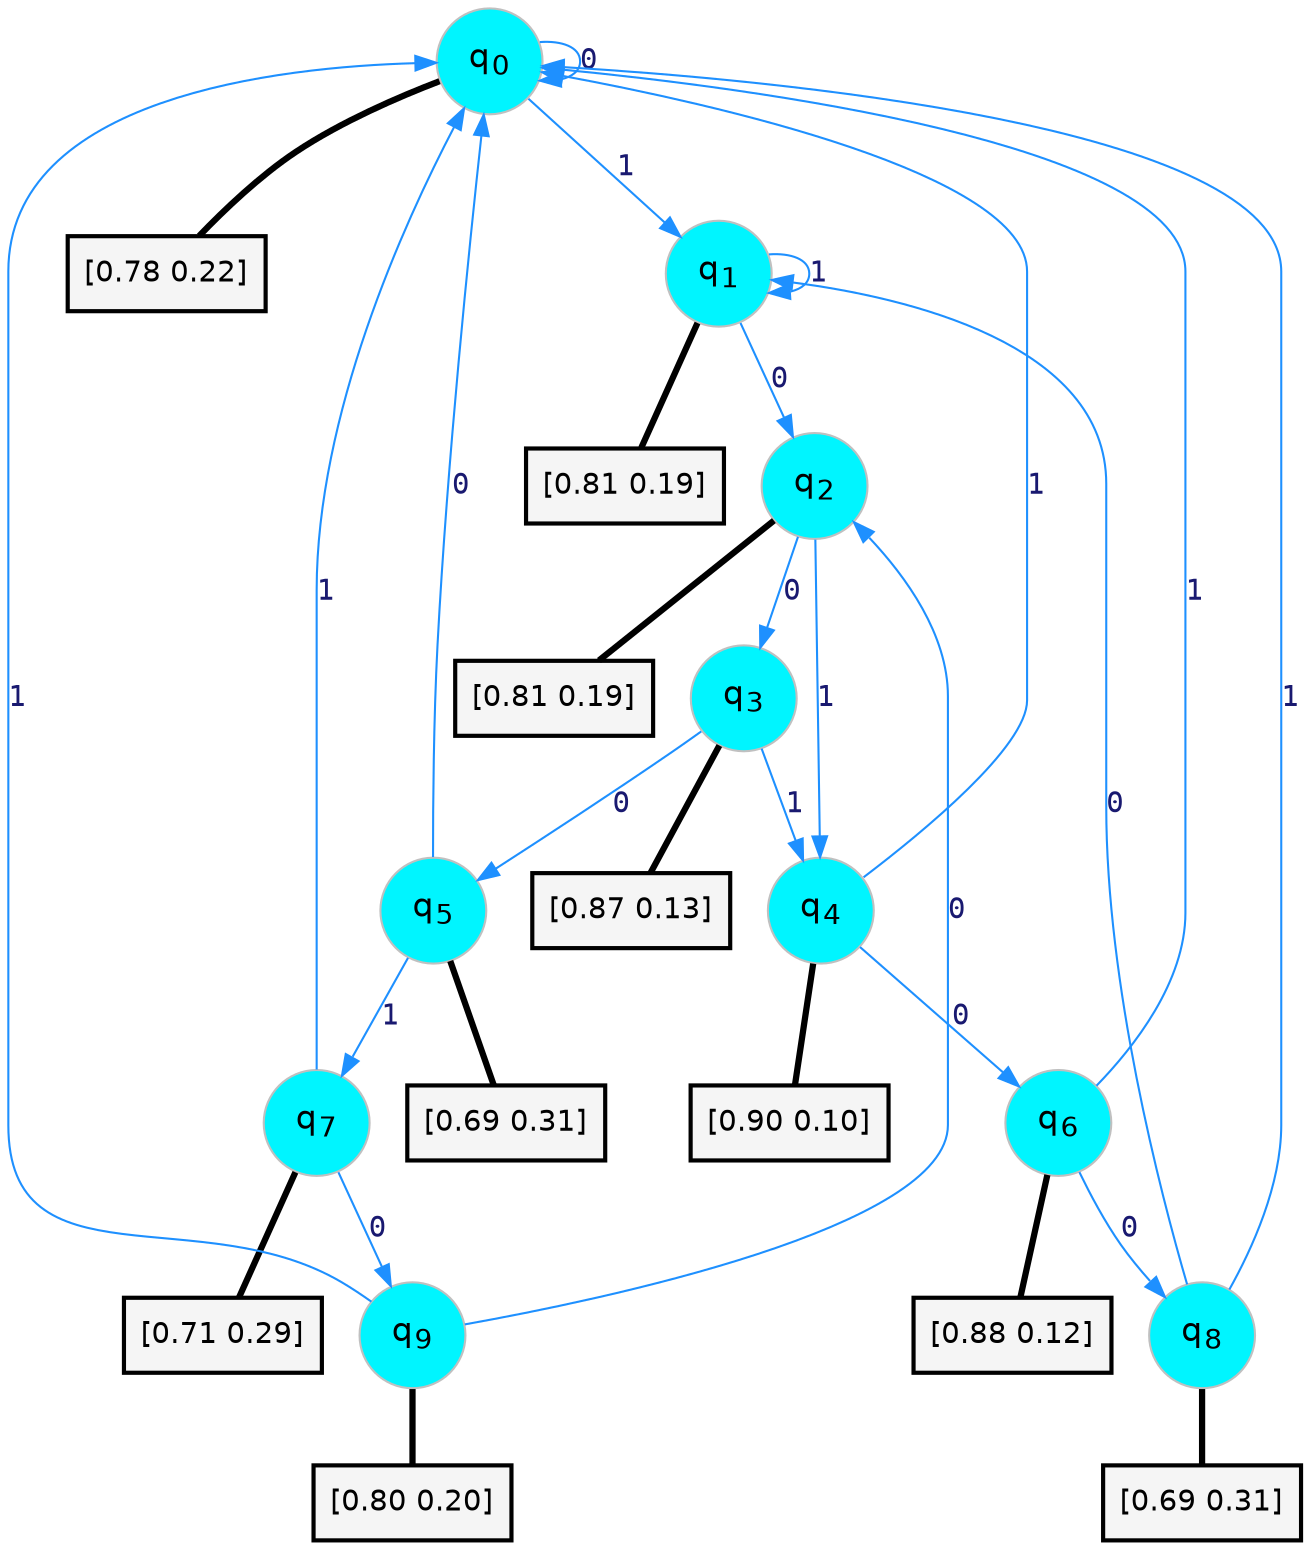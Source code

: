 digraph G {
graph [
bgcolor=transparent, dpi=300, rankdir=TD, size="40,25"];
node [
color=gray, fillcolor=turquoise1, fontcolor=black, fontname=Helvetica, fontsize=16, fontweight=bold, shape=circle, style=filled];
edge [
arrowsize=1, color=dodgerblue1, fontcolor=midnightblue, fontname=courier, fontweight=bold, penwidth=1, style=solid, weight=20];
0[label=<q<SUB>0</SUB>>];
1[label=<q<SUB>1</SUB>>];
2[label=<q<SUB>2</SUB>>];
3[label=<q<SUB>3</SUB>>];
4[label=<q<SUB>4</SUB>>];
5[label=<q<SUB>5</SUB>>];
6[label=<q<SUB>6</SUB>>];
7[label=<q<SUB>7</SUB>>];
8[label=<q<SUB>8</SUB>>];
9[label=<q<SUB>9</SUB>>];
10[label="[0.78 0.22]", shape=box,fontcolor=black, fontname=Helvetica, fontsize=14, penwidth=2, fillcolor=whitesmoke,color=black];
11[label="[0.81 0.19]", shape=box,fontcolor=black, fontname=Helvetica, fontsize=14, penwidth=2, fillcolor=whitesmoke,color=black];
12[label="[0.81 0.19]", shape=box,fontcolor=black, fontname=Helvetica, fontsize=14, penwidth=2, fillcolor=whitesmoke,color=black];
13[label="[0.87 0.13]", shape=box,fontcolor=black, fontname=Helvetica, fontsize=14, penwidth=2, fillcolor=whitesmoke,color=black];
14[label="[0.90 0.10]", shape=box,fontcolor=black, fontname=Helvetica, fontsize=14, penwidth=2, fillcolor=whitesmoke,color=black];
15[label="[0.69 0.31]", shape=box,fontcolor=black, fontname=Helvetica, fontsize=14, penwidth=2, fillcolor=whitesmoke,color=black];
16[label="[0.88 0.12]", shape=box,fontcolor=black, fontname=Helvetica, fontsize=14, penwidth=2, fillcolor=whitesmoke,color=black];
17[label="[0.71 0.29]", shape=box,fontcolor=black, fontname=Helvetica, fontsize=14, penwidth=2, fillcolor=whitesmoke,color=black];
18[label="[0.69 0.31]", shape=box,fontcolor=black, fontname=Helvetica, fontsize=14, penwidth=2, fillcolor=whitesmoke,color=black];
19[label="[0.80 0.20]", shape=box,fontcolor=black, fontname=Helvetica, fontsize=14, penwidth=2, fillcolor=whitesmoke,color=black];
0->0 [label=0];
0->1 [label=1];
0->10 [arrowhead=none, penwidth=3,color=black];
1->2 [label=0];
1->1 [label=1];
1->11 [arrowhead=none, penwidth=3,color=black];
2->3 [label=0];
2->4 [label=1];
2->12 [arrowhead=none, penwidth=3,color=black];
3->5 [label=0];
3->4 [label=1];
3->13 [arrowhead=none, penwidth=3,color=black];
4->6 [label=0];
4->0 [label=1];
4->14 [arrowhead=none, penwidth=3,color=black];
5->0 [label=0];
5->7 [label=1];
5->15 [arrowhead=none, penwidth=3,color=black];
6->8 [label=0];
6->0 [label=1];
6->16 [arrowhead=none, penwidth=3,color=black];
7->9 [label=0];
7->0 [label=1];
7->17 [arrowhead=none, penwidth=3,color=black];
8->1 [label=0];
8->0 [label=1];
8->18 [arrowhead=none, penwidth=3,color=black];
9->2 [label=0];
9->0 [label=1];
9->19 [arrowhead=none, penwidth=3,color=black];
}
